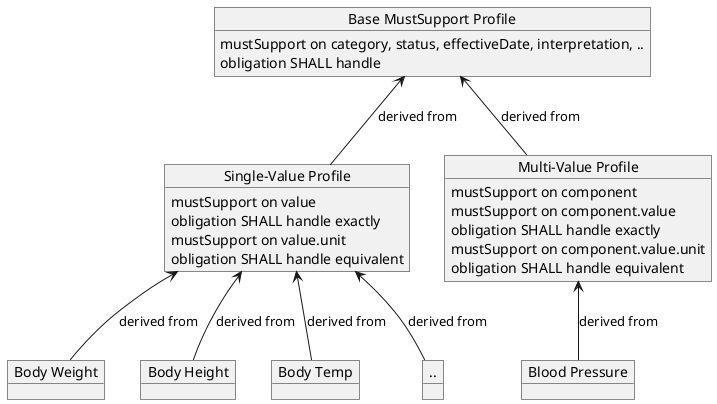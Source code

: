 @startuml

object "Base MustSupport Profile" as obj1 {
    mustSupport on category, status, effectiveDate, interpretation, ..
    obligation SHALL handle
}

object "Single-Value Profile" as obj2 {
    mustSupport on value
    obligation SHALL handle exactly
    mustSupport on value.unit
    obligation SHALL handle equivalent
}

object "Multi-Value Profile" as obj3 {
    mustSupport on component
    mustSupport on component.value
    obligation SHALL handle exactly
    mustSupport on component.value.unit
    obligation SHALL handle equivalent
}

obj1 <-- obj2 : derived from
obj1 <-- obj3 : derived from

object "Blood Pressure" as obj4
object "Body Weight" as obj5
object "Body Height" as obj6
object "Body Temp" as obj7
object ".." as obj8

obj3 <-- obj4  : derived from
obj2 <-- obj5  : derived from
obj2 <-- obj6  : derived from
obj2 <-- obj7  : derived from
obj2 <-- obj8  : derived from


@enduml
